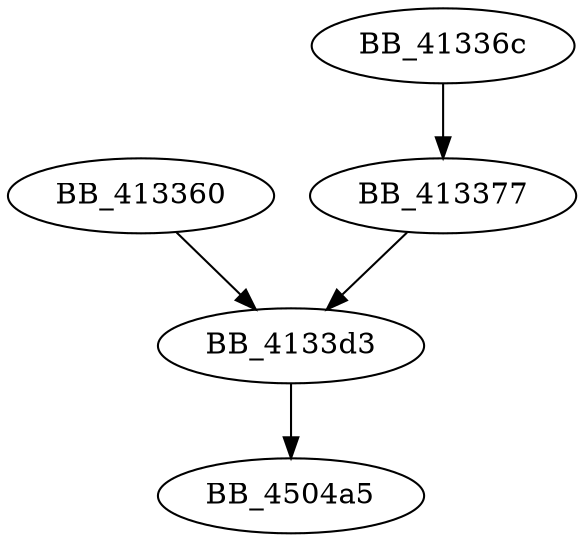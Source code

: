 DiGraph sub_413360{
BB_413360->BB_4133d3
BB_41336c->BB_413377
BB_413377->BB_4133d3
BB_4133d3->BB_4504a5
}
